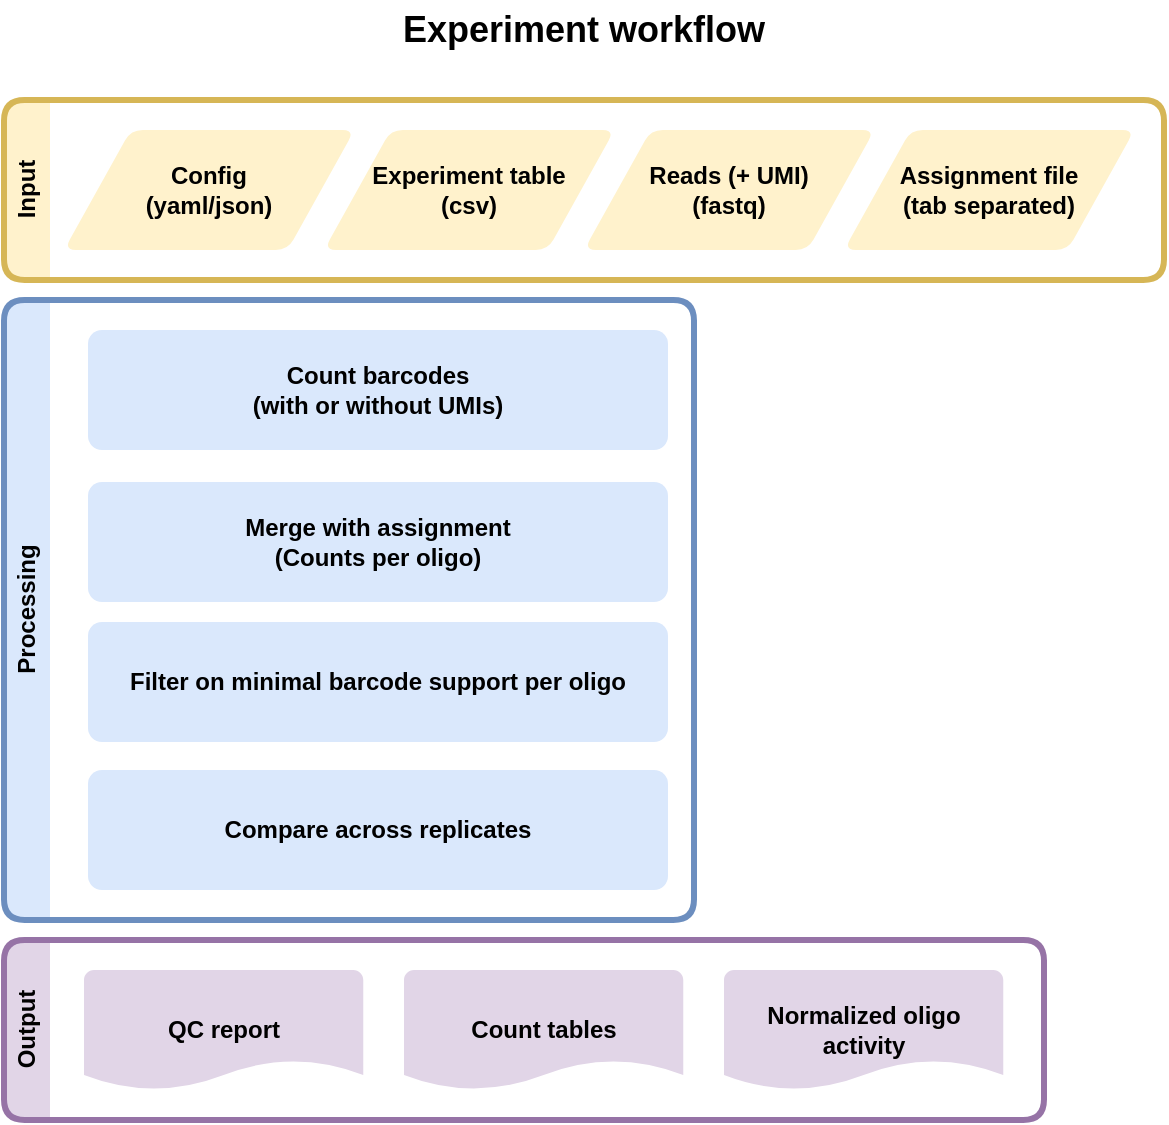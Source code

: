 <mxfile version="24.7.8">
  <diagram name="Page-1" id="OMYiBr4JICgBX4WMRCT1">
    <mxGraphModel dx="1434" dy="836" grid="1" gridSize="10" guides="1" tooltips="1" connect="1" arrows="1" fold="1" page="1" pageScale="1" pageWidth="850" pageHeight="1100" math="0" shadow="0">
      <root>
        <mxCell id="0" />
        <mxCell id="1" parent="0" />
        <mxCell id="Y9Sgd9ZZO8p8ui2UTPGw-22" value="Processing" style="swimlane;horizontal=0;whiteSpace=wrap;html=1;fillColor=#dae8fc;strokeColor=#6c8ebf;strokeWidth=3;perimeterSpacing=0;rounded=1;swimlaneLine=0;" parent="1" vertex="1">
          <mxGeometry x="50" y="240" width="345" height="310" as="geometry" />
        </mxCell>
        <mxCell id="Y9Sgd9ZZO8p8ui2UTPGw-5" value="Count barcodes&lt;br&gt;(with or without UMIs)" style="rounded=1;whiteSpace=wrap;html=1;absoluteArcSize=1;arcSize=14;strokeWidth=2;labelBackgroundColor=none;fillColor=#dae8fc;strokeColor=none;fontStyle=1" parent="Y9Sgd9ZZO8p8ui2UTPGw-22" vertex="1">
          <mxGeometry x="42" y="15" width="290" height="60" as="geometry" />
        </mxCell>
        <mxCell id="Y9Sgd9ZZO8p8ui2UTPGw-6" value="Merge with assignment&lt;br&gt;(Counts per oligo)" style="rounded=1;whiteSpace=wrap;html=1;absoluteArcSize=1;arcSize=14;strokeWidth=2;labelBackgroundColor=none;fillColor=#dae8fc;strokeColor=none;fontStyle=1" parent="Y9Sgd9ZZO8p8ui2UTPGw-22" vertex="1">
          <mxGeometry x="42" y="91" width="290" height="60" as="geometry" />
        </mxCell>
        <mxCell id="Y9Sgd9ZZO8p8ui2UTPGw-7" value="Filter on minimal barcode support per oligo" style="rounded=1;whiteSpace=wrap;html=1;absoluteArcSize=1;arcSize=14;strokeWidth=2;labelBackgroundColor=none;fillColor=#dae8fc;strokeColor=none;fontStyle=1" parent="Y9Sgd9ZZO8p8ui2UTPGw-22" vertex="1">
          <mxGeometry x="42" y="161" width="290" height="60" as="geometry" />
        </mxCell>
        <mxCell id="Y9Sgd9ZZO8p8ui2UTPGw-8" value="Compare across replicates" style="rounded=1;whiteSpace=wrap;html=1;absoluteArcSize=1;arcSize=14;strokeWidth=2;labelBackgroundColor=none;fillColor=#dae8fc;strokeColor=none;fontStyle=1" parent="Y9Sgd9ZZO8p8ui2UTPGw-22" vertex="1">
          <mxGeometry x="42" y="235" width="290" height="60" as="geometry" />
        </mxCell>
        <mxCell id="Y9Sgd9ZZO8p8ui2UTPGw-24" value="Output" style="swimlane;horizontal=0;whiteSpace=wrap;html=1;rounded=1;shadow=0;glass=0;strokeWidth=3;fillColor=#e1d5e7;strokeColor=#9673a6;swimlaneLine=0;" parent="1" vertex="1">
          <mxGeometry x="50" y="560" width="520" height="90" as="geometry" />
        </mxCell>
        <mxCell id="Y9Sgd9ZZO8p8ui2UTPGw-12" value="Count tables" style="strokeWidth=2;html=1;shape=mxgraph.flowchart.document2;whiteSpace=wrap;size=0.25;fontFamily=Helvetica;fillColor=#e1d5e7;labelBackgroundColor=none;strokeColor=none;fontStyle=1" parent="Y9Sgd9ZZO8p8ui2UTPGw-24" vertex="1">
          <mxGeometry x="200" y="15" width="139.63" height="60" as="geometry" />
        </mxCell>
        <mxCell id="Y9Sgd9ZZO8p8ui2UTPGw-11" value="QC report" style="strokeWidth=2;html=1;shape=mxgraph.flowchart.document2;whiteSpace=wrap;size=0.25;fontFamily=Helvetica;fillColor=#e1d5e7;labelBackgroundColor=none;strokeColor=none;fontStyle=1" parent="Y9Sgd9ZZO8p8ui2UTPGw-24" vertex="1">
          <mxGeometry x="40" y="15" width="139.63" height="60" as="geometry" />
        </mxCell>
        <mxCell id="LXPdo60h-48jL2SImM8c-2" value="Normalized oligo activity" style="strokeWidth=2;html=1;shape=mxgraph.flowchart.document2;whiteSpace=wrap;size=0.25;fontFamily=Helvetica;fillColor=#e1d5e7;labelBackgroundColor=none;strokeColor=none;fontStyle=1" vertex="1" parent="Y9Sgd9ZZO8p8ui2UTPGw-24">
          <mxGeometry x="360" y="15" width="139.63" height="60" as="geometry" />
        </mxCell>
        <mxCell id="Y9Sgd9ZZO8p8ui2UTPGw-25" value="Input" style="swimlane;horizontal=0;whiteSpace=wrap;html=1;swimlaneLine=0;rounded=1;fillColor=#fff2cc;strokeColor=#d6b656;startSize=23;strokeWidth=3;" parent="1" vertex="1">
          <mxGeometry x="50" y="140" width="580" height="90" as="geometry" />
        </mxCell>
        <mxCell id="Y9Sgd9ZZO8p8ui2UTPGw-2" value="Config&lt;br&gt;(yaml/json)&lt;br&gt;&lt;div&gt;&lt;/div&gt;" style="shape=parallelogram;html=1;strokeWidth=2;perimeter=parallelogramPerimeter;whiteSpace=wrap;rounded=1;arcSize=12;size=0.23;labelBackgroundColor=none;strokeColor=none;fillColor=#fff2cc;fontStyle=1" parent="Y9Sgd9ZZO8p8ui2UTPGw-25" vertex="1">
          <mxGeometry x="30" y="15" width="145.263" height="60" as="geometry" />
        </mxCell>
        <mxCell id="Y9Sgd9ZZO8p8ui2UTPGw-3" value="Experiment table&lt;div&gt;(csv)&lt;/div&gt;" style="shape=parallelogram;html=1;strokeWidth=2;perimeter=parallelogramPerimeter;whiteSpace=wrap;rounded=1;arcSize=12;size=0.23;labelBackgroundColor=none;strokeColor=none;fillColor=#fff2cc;fontStyle=1" parent="Y9Sgd9ZZO8p8ui2UTPGw-25" vertex="1">
          <mxGeometry x="159.998" y="15" width="145.263" height="60" as="geometry" />
        </mxCell>
        <mxCell id="Y9Sgd9ZZO8p8ui2UTPGw-4" value="&lt;div&gt;Reads (+ UMI)&lt;/div&gt;&lt;div&gt;(fastq)&lt;/div&gt;" style="shape=parallelogram;html=1;strokeWidth=2;perimeter=parallelogramPerimeter;whiteSpace=wrap;rounded=1;arcSize=12;size=0.23;labelBackgroundColor=none;strokeColor=none;fillColor=#fff2cc;fontStyle=1" parent="Y9Sgd9ZZO8p8ui2UTPGw-25" vertex="1">
          <mxGeometry x="289.997" y="15" width="145.263" height="60" as="geometry" />
        </mxCell>
        <mxCell id="Y9Sgd9ZZO8p8ui2UTPGw-53" value="&lt;div&gt;Assignment file&lt;/div&gt;&lt;div&gt;(tab separated)&lt;/div&gt;" style="shape=parallelogram;html=1;strokeWidth=2;perimeter=parallelogramPerimeter;whiteSpace=wrap;rounded=1;arcSize=12;size=0.23;labelBackgroundColor=none;strokeColor=none;fillColor=#fff2cc;fontStyle=1" parent="Y9Sgd9ZZO8p8ui2UTPGw-25" vertex="1">
          <mxGeometry x="419.997" y="15" width="145.263" height="60" as="geometry" />
        </mxCell>
        <mxCell id="Y9Sgd9ZZO8p8ui2UTPGw-26" value="Experiment workflow" style="text;strokeColor=none;align=center;fillColor=none;html=1;verticalAlign=middle;whiteSpace=wrap;rounded=0;fontStyle=1;fontSize=18;" parent="1" vertex="1">
          <mxGeometry x="209.93" y="90" width="260.13" height="30" as="geometry" />
        </mxCell>
      </root>
    </mxGraphModel>
  </diagram>
</mxfile>
